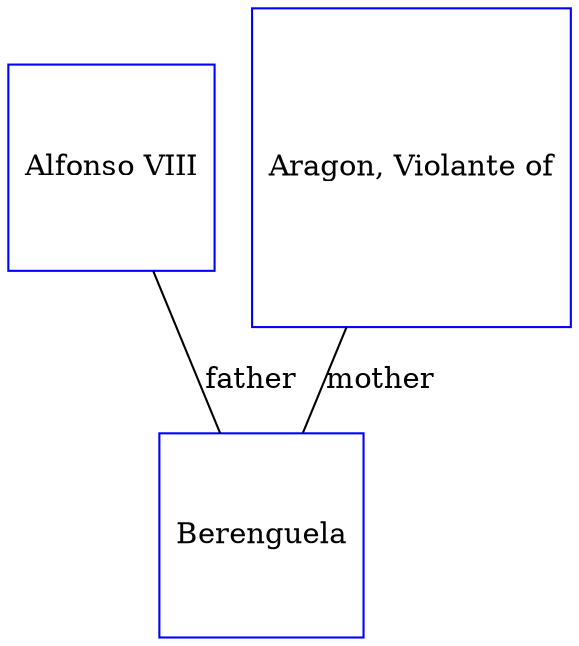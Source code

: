 digraph D {
    edge [dir=none];    node [shape=box];    "022322"   [label="Berenguela", shape=box, regular=1, color="blue"] ;
"022321"   [label="Alfonso VIII", shape=box, regular=1, color="blue"] ;
"022325"   [label="Aragon, Violante of", shape=box, regular=1, color="blue"] ;
022321->022322 [label="father",arrowsize=0.0]; 
022325->022322 [label="mother",arrowsize=0.0]; 
}